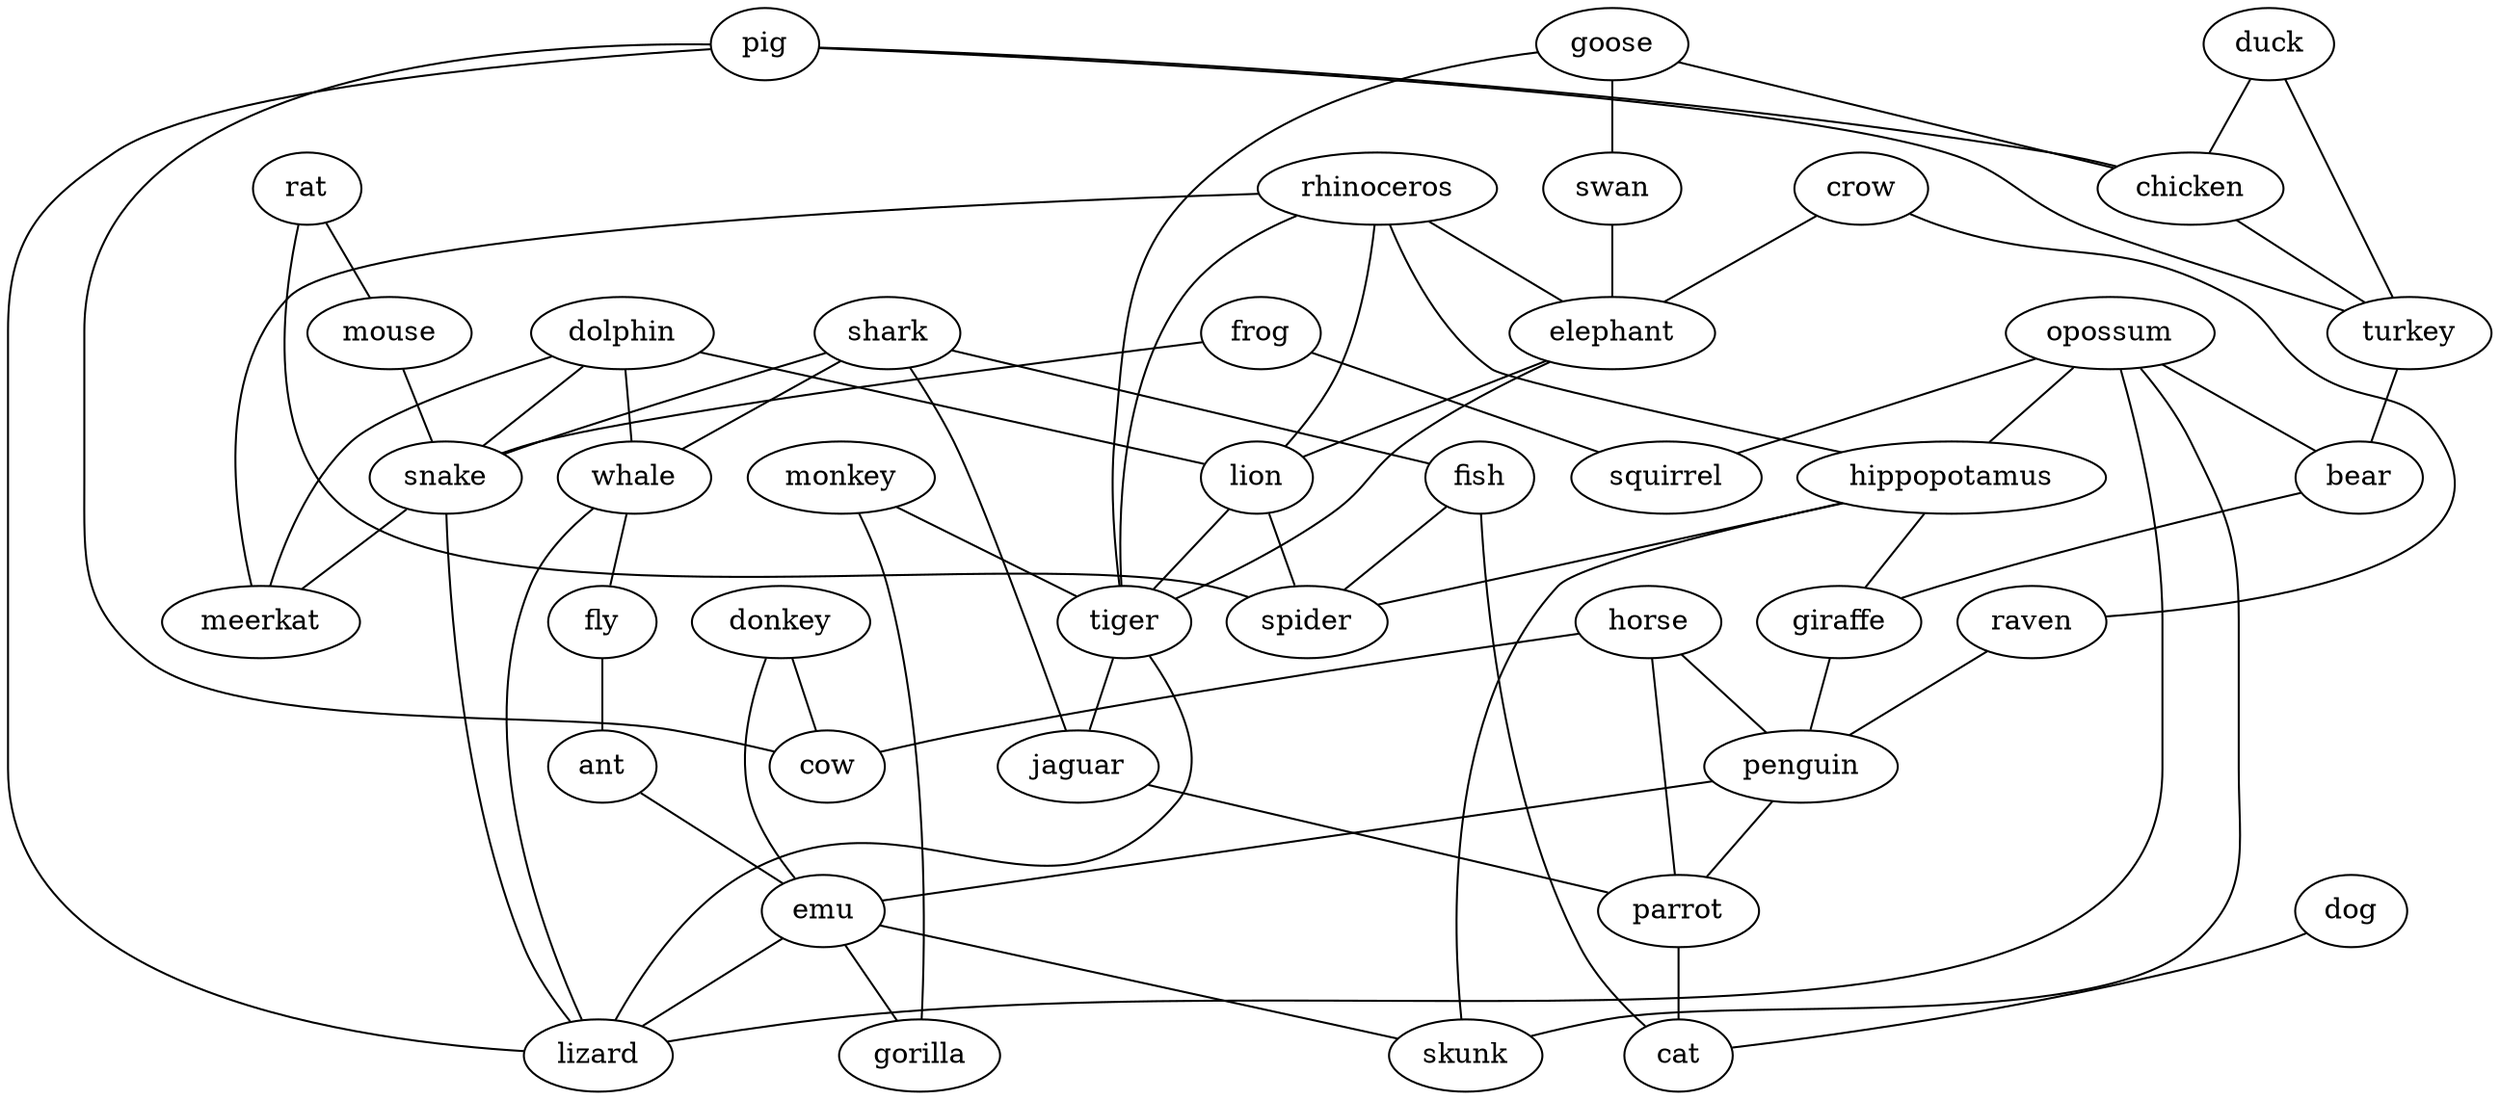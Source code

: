 strict graph  {
	donkey -- cow	 [weight=1];
	donkey -- emu	 [weight=1];
	crow -- elephant	 [weight=1];
	crow -- raven	 [weight=1];
	dolphin -- lion	 [weight=1];
	dolphin -- snake	 [weight=1];
	dolphin -- whale	 [weight=1];
	dolphin -- meerkat	 [weight=1];
	shark -- fish	 [weight=1];
	shark -- snake	 [weight=1];
	shark -- whale	 [weight=1];
	shark -- jaguar	 [weight=1];
	pig -- chicken	 [weight=1];
	pig -- turkey	 [weight=1];
	pig -- cow	 [weight=1];
	pig -- lizard	 [weight=1];
	goose -- swan	 [weight=1];
	goose -- chicken	 [weight=1];
	goose -- tiger	 [weight=1];
	rat -- mouse	 [weight=1];
	rat -- spider	 [weight=1];
	duck -- chicken	 [weight=1];
	duck -- turkey	 [weight=1];
	mouse -- snake	 [weight=1];
	swan -- elephant	 [weight=1];
	frog -- squirrel	 [weight=1];
	frog -- snake	 [weight=1];
	rhinoceros -- elephant	 [weight=1];
	rhinoceros -- hippopotamus	 [weight=1];
	rhinoceros -- lion	 [weight=1];
	rhinoceros -- tiger	 [weight=1];
	rhinoceros -- meerkat	 [weight=1];
	opossum -- hippopotamus	 [weight=1];
	opossum -- squirrel	 [weight=1];
	opossum -- bear	 [weight=1];
	opossum -- lizard	 [weight=1];
	opossum -- skunk	 [weight=1];
	monkey -- tiger	 [weight=1];
	monkey -- gorilla	 [weight=1];
	elephant -- lion	 [weight=1];
	elephant -- tiger	 [weight=1];
	chicken -- turkey	 [weight=1];
	hippopotamus -- spider	 [weight=1];
	hippopotamus -- giraffe	 [weight=1];
	hippopotamus -- skunk	 [weight=1];
	fish -- spider	 [weight=1];
	fish -- cat	 [weight=1];
	raven -- penguin	 [weight=1];
	turkey -- bear	 [weight=1];
	lion -- spider	 [weight=1];
	lion -- tiger	 [weight=1];
	horse -- penguin	 [weight=1];
	horse -- cow	 [weight=1];
	horse -- parrot	 [weight=1];
	bear -- giraffe	 [weight=1];
	tiger -- jaguar	 [weight=1];
	tiger -- lizard	 [weight=1];
	giraffe -- penguin	 [weight=1];
	snake -- lizard	 [weight=1];
	snake -- meerkat	 [weight=1];
	whale -- fly	 [weight=1];
	whale -- lizard	 [weight=1];
	penguin -- parrot	 [weight=1];
	penguin -- emu	 [weight=1];
	fly -- ant	 [weight=1];
	ant -- emu	 [weight=1];
	jaguar -- parrot	 [weight=1];
	parrot -- cat	 [weight=1];
	dog -- cat	 [weight=1];
	emu -- gorilla	 [weight=1];
	emu -- lizard	 [weight=1];
	emu -- skunk	 [weight=1];
}
